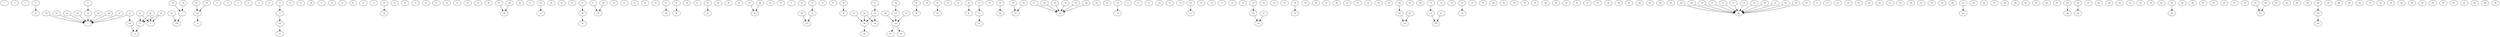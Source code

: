 digraph G {

    graph [fontsize=10 fontname="Verdana"];
    node [fontsize=10 fontname="Verdana"];
1;
2;
3;
4;
5;
6;
7;
8;
9;
10;
11;
12;
13;
14;
15;
16;
17;
18;
19;
20;
21;
22;
23;
24;
25;
26;
27;
28;
29;
30;
31;
32;
33;
34;
35;
36;
37;
38;
39;
40;
41;
42;
43;
44;
45;
46;
47;
48;
49;
50;
51;
52;
53;
54;
55;
56;
57;
58;
59;
60;
61;
62;
63;
64;
65;
66;
67;
68;
69;
70;
71;
72;
73;
74;
75;
76;
77;
78;
79;
80;
81;
82;
83;
84;
85;
86;
87;
88;
89;
90;
91;
92;
93;
94;
95;
96;
97;
98;
99;
100;
101;
102;
103;
104;
105;
106;
107;
108;
109;
110;
111;
112;
113;
114;
115;
116;
117;
118;
119;
120;
121;
122;
123;
124;
125;
126;
127;
128;
129;
130;
131;
132;
133;
134;
135;
136;
137;
138;
139;
140;
141;
142;
143;
144;
145;
146;
147;
148;
149;
150;
151;
152;
153;
154;
155;
156;
157;
158;
159;
160;
161;
162;
163;
164;
165;
166;
167;
168;
169;
170;
171;
172;
173;
174;
175;
176;
177;
178;
179;
180;
181;
182;
183;
184;
185;
186;
187;
188;
189;
190;
191;
192;
193;
194;
195;
196;
197;
198;
199;
200;
201;
202;
203;
204;
205;
206;
207;
208;
209;
210;
211;
212;
213;
214;
215;
216;
217;
218;
219;
220;
221;
222;
223;
224;
225;
226;
227;
228;
229;
230;
231;
232;
233;
234;
235;
236;
237;
238;
239;
240;
241;
242;
243;
244;
245;
246;
247;
248;
249;
250;
251;
252;
253;
254;
255;
256;
257;
258;
259;
260;
261;
262;
263;
264;
265;
266;
267;
268;
269;
270;
271;
272;
273;
274;
275;
276;
277;
278;
279;
280;
281;
282;
283;
284;
285;
286;
287;
288;
289;
290;
291;
292;
293;
294;
295;
296;
297;
298;
299;
300;
301;
302;
303;
304;
305;
4 -> 197;
7 -> 128;
15 -> 17;
17 -> 145;
47 -> 48;
48 -> 46;
51 -> 49;
56 -> 128;
57 -> 108;
59 -> 58;
63 -> 62;
69 -> 67;
73 -> 181;
74 -> 73;
76 -> 5;
77 -> 76;
78 -> 5;
78 -> 183;
80 -> 88;
81 -> 6;
81 -> 91;
84 -> 93;
86 -> 6;
86 -> 91;
89 -> 87;
90 -> 6;
90 -> 91;
91 -> 22;
96 -> 95;
99 -> 244;
100 -> 131;
101 -> 258;
104 -> 258;
105 -> 5;
106 -> 5;
107 -> 5;
109 -> 5;
120 -> 5;
124 -> 258;
125 -> 7;
126 -> 117;
127 -> 160;
130 -> 5;
132 -> 258;
135 -> 7;
136 -> 258;
138 -> 137;
145 -> 16;
146 -> 82;
147 -> 146;
149 -> 146;
149 -> 148;
150 -> 146;
150 -> 148;
151 -> 149;
153 -> 83;
153 -> 155;
154 -> 153;
156 -> 153;
157 -> 153;
158 -> 156;
160 -> 195;
161 -> 195;
164 -> 163;
165 -> 163;
166 -> 164;
170 -> 169;
171 -> 169;
172 -> 170;
175 -> 97;
176 -> 178;
180 -> 181;
183 -> 22;
189 -> 258;
199 -> 131;
200 -> 8;
208 -> 206;
209 -> 206;
210 -> 206;
211 -> 206;
215 -> 206;
217 -> 206;
218 -> 206;
221 -> 206;
225 -> 206;
231 -> 206;
232 -> 240;
233 -> 206;
236 -> 206;
242 -> 42;
243 -> 200;
250 -> 249;
255 -> 248;
257 -> 39;
260 -> 39;
265 -> 263;
268 -> 67;
272 -> 5;
273 -> 200;
274 -> 175;
276 -> 110;
277 -> 278;
279 -> 28;
280 -> 49;
283 -> 278;
286 -> 295;
295 -> 299;
}
